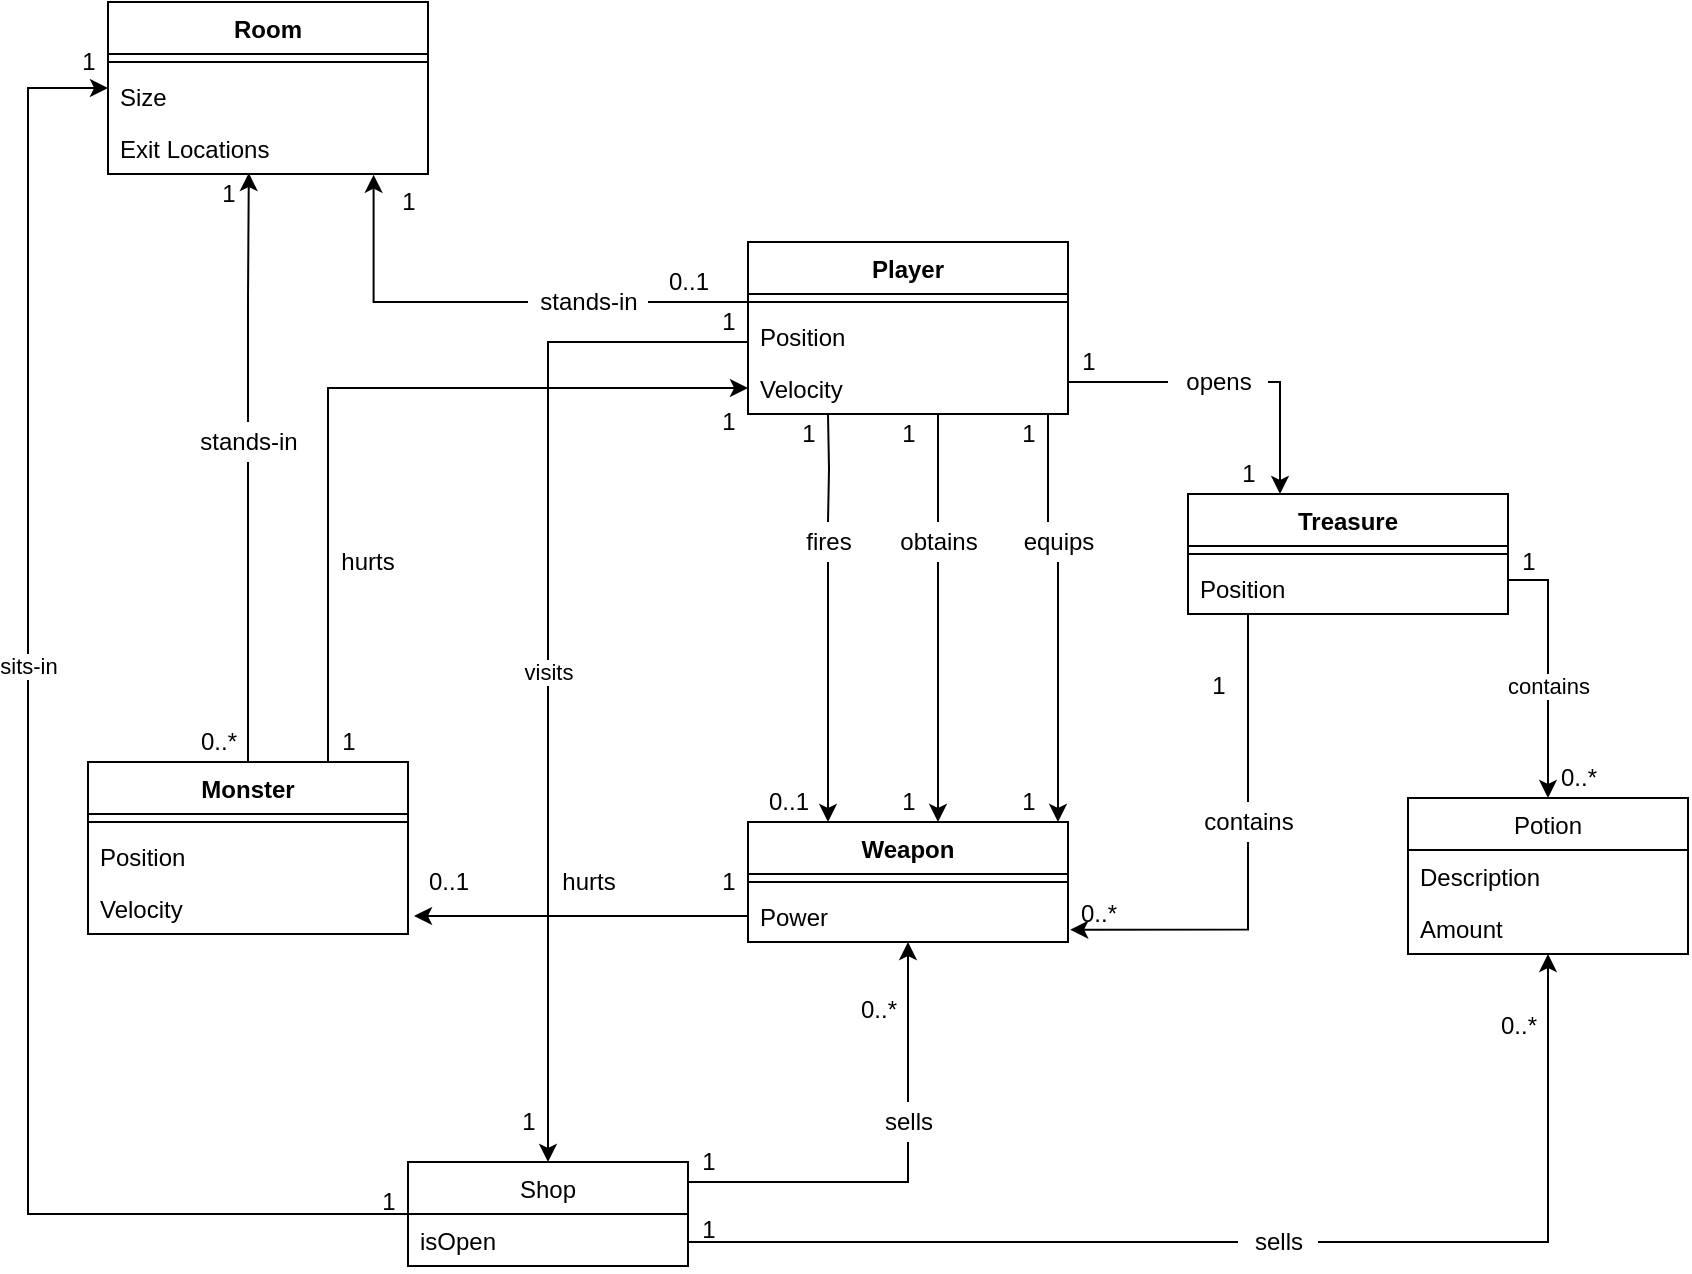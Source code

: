 <mxfile version="14.4.3" type="device" pages="3"><diagram id="K9vhv6anbX1QArwqtojp" name="Page-1"><mxGraphModel dx="4287" dy="1923" grid="1" gridSize="10" guides="1" tooltips="1" connect="1" arrows="1" fold="1" page="1" pageScale="1" pageWidth="850" pageHeight="1100" math="0" shadow="0"><root><mxCell id="0"/><mxCell id="1" parent="0"/><mxCell id="qtIE6gc3tGg0FU8P6lXg-11" style="edgeStyle=orthogonalEdgeStyle;rounded=0;orthogonalLoop=1;jettySize=auto;html=1;" parent="1" source="qtIE6gc3tGg0FU8P6lXg-16" target="qtIE6gc3tGg0FU8P6lXg-6" edge="1"><mxGeometry relative="1" as="geometry"><mxPoint x="410.0" y="296" as="sourcePoint"/><mxPoint x="409.966" y="440" as="targetPoint"/><Array as="points"><mxPoint x="410" y="460"/><mxPoint x="410" y="460"/></Array></mxGeometry></mxCell><mxCell id="qtIE6gc3tGg0FU8P6lXg-14" style="edgeStyle=orthogonalEdgeStyle;rounded=0;orthogonalLoop=1;jettySize=auto;html=1;exitX=0.5;exitY=1;exitDx=0;exitDy=0;" parent="1" source="qtIE6gc3tGg0FU8P6lXg-17" target="qtIE6gc3tGg0FU8P6lXg-6" edge="1"><mxGeometry relative="1" as="geometry"><mxPoint x="455.0" y="296" as="sourcePoint"/><mxPoint x="465.0" y="440" as="targetPoint"/><Array as="points"><mxPoint x="465" y="480"/><mxPoint x="465" y="480"/></Array></mxGeometry></mxCell><mxCell id="TmymqH10C_y8zTXWixZh-6" style="edgeStyle=orthogonalEdgeStyle;rounded=0;orthogonalLoop=1;jettySize=auto;html=1;entryX=0.5;entryY=0;entryDx=0;entryDy=0;" edge="1" parent="1" source="qtIE6gc3tGg0FU8P6lXg-1" target="6v8GReVWwn9d2kZH3V-4-2"><mxGeometry relative="1" as="geometry"><Array as="points"><mxPoint x="270" y="260"/></Array></mxGeometry></mxCell><mxCell id="TmymqH10C_y8zTXWixZh-7" value="visits" style="edgeLabel;html=1;align=center;verticalAlign=middle;resizable=0;points=[];" vertex="1" connectable="0" parent="TmymqH10C_y8zTXWixZh-6"><mxGeometry x="0.044" y="5" relative="1" as="geometry"><mxPoint x="-5" y="-1" as="offset"/></mxGeometry></mxCell><mxCell id="qtIE6gc3tGg0FU8P6lXg-1" value="Player" style="swimlane;fontStyle=1;align=center;verticalAlign=top;childLayout=stackLayout;horizontal=1;startSize=26;horizontalStack=0;resizeParent=1;resizeParentMax=0;resizeLast=0;collapsible=1;marginBottom=0;" parent="1" vertex="1"><mxGeometry x="370" y="210" width="160" height="86" as="geometry"/></mxCell><mxCell id="qtIE6gc3tGg0FU8P6lXg-3" value="" style="line;strokeWidth=1;fillColor=none;align=left;verticalAlign=middle;spacingTop=-1;spacingLeft=3;spacingRight=3;rotatable=0;labelPosition=right;points=[];portConstraint=eastwest;" parent="qtIE6gc3tGg0FU8P6lXg-1" vertex="1"><mxGeometry y="26" width="160" height="8" as="geometry"/></mxCell><mxCell id="qtIE6gc3tGg0FU8P6lXg-4" value="Position" style="text;strokeColor=none;fillColor=none;align=left;verticalAlign=top;spacingLeft=4;spacingRight=4;overflow=hidden;rotatable=0;points=[[0,0.5],[1,0.5]];portConstraint=eastwest;" parent="qtIE6gc3tGg0FU8P6lXg-1" vertex="1"><mxGeometry y="34" width="160" height="26" as="geometry"/></mxCell><mxCell id="qtIE6gc3tGg0FU8P6lXg-5" value="Velocity" style="text;strokeColor=none;fillColor=none;align=left;verticalAlign=top;spacingLeft=4;spacingRight=4;overflow=hidden;rotatable=0;points=[[0,0.5],[1,0.5]];portConstraint=eastwest;" parent="qtIE6gc3tGg0FU8P6lXg-1" vertex="1"><mxGeometry y="60" width="160" height="26" as="geometry"/></mxCell><mxCell id="qtIE6gc3tGg0FU8P6lXg-6" value="Weapon" style="swimlane;fontStyle=1;align=center;verticalAlign=top;childLayout=stackLayout;horizontal=1;startSize=26;horizontalStack=0;resizeParent=1;resizeParentMax=0;resizeLast=0;collapsible=1;marginBottom=0;" parent="1" vertex="1"><mxGeometry x="370" y="500" width="160" height="60" as="geometry"/></mxCell><mxCell id="qtIE6gc3tGg0FU8P6lXg-7" value="" style="line;strokeWidth=1;fillColor=none;align=left;verticalAlign=middle;spacingTop=-1;spacingLeft=3;spacingRight=3;rotatable=0;labelPosition=right;points=[];portConstraint=eastwest;" parent="qtIE6gc3tGg0FU8P6lXg-6" vertex="1"><mxGeometry y="26" width="160" height="8" as="geometry"/></mxCell><mxCell id="qtIE6gc3tGg0FU8P6lXg-8" value="Power" style="text;strokeColor=none;fillColor=none;align=left;verticalAlign=top;spacingLeft=4;spacingRight=4;overflow=hidden;rotatable=0;points=[[0,0.5],[1,0.5]];portConstraint=eastwest;" parent="qtIE6gc3tGg0FU8P6lXg-6" vertex="1"><mxGeometry y="34" width="160" height="26" as="geometry"/></mxCell><mxCell id="qtIE6gc3tGg0FU8P6lXg-19" style="edgeStyle=orthogonalEdgeStyle;rounded=0;orthogonalLoop=1;jettySize=auto;html=1;" parent="1" source="qtIE6gc3tGg0FU8P6lXg-20" target="qtIE6gc3tGg0FU8P6lXg-6" edge="1"><mxGeometry relative="1" as="geometry"><mxPoint x="540" y="296" as="sourcePoint"/><mxPoint x="519.966" y="440" as="targetPoint"/><Array as="points"><mxPoint x="525" y="460"/><mxPoint x="525" y="460"/></Array></mxGeometry></mxCell><mxCell id="qtIE6gc3tGg0FU8P6lXg-21" value="1" style="text;html=1;align=center;verticalAlign=middle;resizable=0;points=[];autosize=1;" parent="1" vertex="1"><mxGeometry x="500" y="296" width="20" height="20" as="geometry"/></mxCell><mxCell id="qtIE6gc3tGg0FU8P6lXg-22" value="1" style="text;html=1;align=center;verticalAlign=middle;resizable=0;points=[];autosize=1;" parent="1" vertex="1"><mxGeometry x="500" y="480" width="20" height="20" as="geometry"/></mxCell><mxCell id="qtIE6gc3tGg0FU8P6lXg-25" value="1" style="text;html=1;align=center;verticalAlign=middle;resizable=0;points=[];autosize=1;" parent="1" vertex="1"><mxGeometry x="440" y="296" width="20" height="20" as="geometry"/></mxCell><mxCell id="qtIE6gc3tGg0FU8P6lXg-26" value="1" style="text;html=1;align=center;verticalAlign=middle;resizable=0;points=[];autosize=1;" parent="1" vertex="1"><mxGeometry x="440" y="480" width="20" height="20" as="geometry"/></mxCell><mxCell id="qtIE6gc3tGg0FU8P6lXg-27" value="1" style="text;html=1;align=center;verticalAlign=middle;resizable=0;points=[];autosize=1;" parent="1" vertex="1"><mxGeometry x="390" y="296" width="20" height="20" as="geometry"/></mxCell><mxCell id="qtIE6gc3tGg0FU8P6lXg-28" value="0..1" style="text;html=1;align=center;verticalAlign=middle;resizable=0;points=[];autosize=1;" parent="1" vertex="1"><mxGeometry x="370" y="480" width="40" height="20" as="geometry"/></mxCell><mxCell id="qtIE6gc3tGg0FU8P6lXg-106" style="edgeStyle=orthogonalEdgeStyle;rounded=0;orthogonalLoop=1;jettySize=auto;html=1;entryX=1.007;entryY=0.763;entryDx=0;entryDy=0;entryPerimeter=0;" parent="1" source="qtIE6gc3tGg0FU8P6lXg-107" target="qtIE6gc3tGg0FU8P6lXg-8" edge="1"><mxGeometry relative="1" as="geometry"><mxPoint x="590" y="560" as="sourcePoint"/></mxGeometry></mxCell><mxCell id="6v8GReVWwn9d2kZH3V-4-29" style="edgeStyle=orthogonalEdgeStyle;rounded=0;orthogonalLoop=1;jettySize=auto;html=1;startArrow=none;startFill=0;endArrow=classic;endFill=1;" parent="1" source="qtIE6gc3tGg0FU8P6lXg-37" target="6v8GReVWwn9d2kZH3V-4-20" edge="1"><mxGeometry relative="1" as="geometry"><Array as="points"><mxPoint x="770" y="379"/></Array></mxGeometry></mxCell><mxCell id="6v8GReVWwn9d2kZH3V-4-30" value="contains" style="edgeLabel;html=1;align=center;verticalAlign=middle;resizable=0;points=[];" parent="6v8GReVWwn9d2kZH3V-4-29" vertex="1" connectable="0"><mxGeometry x="-0.163" y="3" relative="1" as="geometry"><mxPoint x="-3.03" y="18.74" as="offset"/></mxGeometry></mxCell><mxCell id="qtIE6gc3tGg0FU8P6lXg-37" value="Treasure" style="swimlane;fontStyle=1;align=center;verticalAlign=top;childLayout=stackLayout;horizontal=1;startSize=26;horizontalStack=0;resizeParent=1;resizeParentMax=0;resizeLast=0;collapsible=1;marginBottom=0;" parent="1" vertex="1"><mxGeometry x="590" y="336" width="160" height="60" as="geometry"/></mxCell><mxCell id="qtIE6gc3tGg0FU8P6lXg-38" value="" style="line;strokeWidth=1;fillColor=none;align=left;verticalAlign=middle;spacingTop=-1;spacingLeft=3;spacingRight=3;rotatable=0;labelPosition=right;points=[];portConstraint=eastwest;" parent="qtIE6gc3tGg0FU8P6lXg-37" vertex="1"><mxGeometry y="26" width="160" height="8" as="geometry"/></mxCell><mxCell id="qtIE6gc3tGg0FU8P6lXg-39" value="Position" style="text;strokeColor=none;fillColor=none;align=left;verticalAlign=top;spacingLeft=4;spacingRight=4;overflow=hidden;rotatable=0;points=[[0,0.5],[1,0.5]];portConstraint=eastwest;" parent="qtIE6gc3tGg0FU8P6lXg-37" vertex="1"><mxGeometry y="34" width="160" height="26" as="geometry"/></mxCell><mxCell id="qtIE6gc3tGg0FU8P6lXg-44" value="1" style="text;html=1;align=center;verticalAlign=middle;resizable=0;points=[];autosize=1;" parent="1" vertex="1"><mxGeometry x="530" y="260" width="20" height="20" as="geometry"/></mxCell><mxCell id="qtIE6gc3tGg0FU8P6lXg-45" value="1" style="text;html=1;align=center;verticalAlign=middle;resizable=0;points=[];autosize=1;" parent="1" vertex="1"><mxGeometry x="610" y="316" width="20" height="20" as="geometry"/></mxCell><mxCell id="qtIE6gc3tGg0FU8P6lXg-49" style="edgeStyle=orthogonalEdgeStyle;rounded=0;orthogonalLoop=1;jettySize=auto;html=1;" parent="1" source="qtIE6gc3tGg0FU8P6lXg-43" target="qtIE6gc3tGg0FU8P6lXg-37" edge="1"><mxGeometry relative="1" as="geometry"><mxPoint x="900" y="590" as="targetPoint"/><Array as="points"><mxPoint x="636" y="280"/></Array></mxGeometry></mxCell><mxCell id="6v8GReVWwn9d2kZH3V-4-4" style="edgeStyle=orthogonalEdgeStyle;rounded=0;orthogonalLoop=1;jettySize=auto;html=1;startArrow=classic;startFill=1;endArrow=none;endFill=0;" parent="1" source="qtIE6gc3tGg0FU8P6lXg-50" target="6v8GReVWwn9d2kZH3V-4-2" edge="1"><mxGeometry relative="1" as="geometry"><mxPoint x="10" y="620" as="targetPoint"/><Array as="points"><mxPoint x="10" y="133"/><mxPoint x="10" y="696"/></Array></mxGeometry></mxCell><mxCell id="6v8GReVWwn9d2kZH3V-4-5" value="&lt;div&gt;sits-in&lt;/div&gt;" style="edgeLabel;html=1;align=center;verticalAlign=middle;resizable=0;points=[];" parent="6v8GReVWwn9d2kZH3V-4-4" vertex="1" connectable="0"><mxGeometry x="-0.021" y="-1" relative="1" as="geometry"><mxPoint x="1" y="-59.57" as="offset"/></mxGeometry></mxCell><mxCell id="qtIE6gc3tGg0FU8P6lXg-50" value="Room" style="swimlane;fontStyle=1;align=center;verticalAlign=top;childLayout=stackLayout;horizontal=1;startSize=26;horizontalStack=0;resizeParent=1;resizeParentMax=0;resizeLast=0;collapsible=1;marginBottom=0;" parent="1" vertex="1"><mxGeometry x="50" y="90" width="160" height="86" as="geometry"/></mxCell><mxCell id="qtIE6gc3tGg0FU8P6lXg-51" value="" style="line;strokeWidth=1;fillColor=none;align=left;verticalAlign=middle;spacingTop=-1;spacingLeft=3;spacingRight=3;rotatable=0;labelPosition=right;points=[];portConstraint=eastwest;" parent="qtIE6gc3tGg0FU8P6lXg-50" vertex="1"><mxGeometry y="26" width="160" height="8" as="geometry"/></mxCell><mxCell id="qtIE6gc3tGg0FU8P6lXg-52" value="Size" style="text;strokeColor=none;fillColor=none;align=left;verticalAlign=top;spacingLeft=4;spacingRight=4;overflow=hidden;rotatable=0;points=[[0,0.5],[1,0.5]];portConstraint=eastwest;" parent="qtIE6gc3tGg0FU8P6lXg-50" vertex="1"><mxGeometry y="34" width="160" height="26" as="geometry"/></mxCell><mxCell id="qtIE6gc3tGg0FU8P6lXg-53" value="Exit Locations" style="text;strokeColor=none;fillColor=none;align=left;verticalAlign=top;spacingLeft=4;spacingRight=4;overflow=hidden;rotatable=0;points=[[0,0.5],[1,0.5]];portConstraint=eastwest;" parent="qtIE6gc3tGg0FU8P6lXg-50" vertex="1"><mxGeometry y="60" width="160" height="26" as="geometry"/></mxCell><mxCell id="qtIE6gc3tGg0FU8P6lXg-56" value="0..1" style="text;html=1;align=center;verticalAlign=middle;resizable=0;points=[];autosize=1;" parent="1" vertex="1"><mxGeometry x="320" y="220" width="40" height="20" as="geometry"/></mxCell><mxCell id="qtIE6gc3tGg0FU8P6lXg-57" value="1" style="text;html=1;align=center;verticalAlign=middle;resizable=0;points=[];autosize=1;" parent="1" vertex="1"><mxGeometry x="190" y="180" width="20" height="20" as="geometry"/></mxCell><mxCell id="qtIE6gc3tGg0FU8P6lXg-65" style="edgeStyle=orthogonalEdgeStyle;rounded=0;orthogonalLoop=1;jettySize=auto;html=1;entryX=0.44;entryY=0.981;entryDx=0;entryDy=0;entryPerimeter=0;" parent="1" source="qtIE6gc3tGg0FU8P6lXg-67" target="qtIE6gc3tGg0FU8P6lXg-53" edge="1"><mxGeometry relative="1" as="geometry"/></mxCell><mxCell id="qtIE6gc3tGg0FU8P6lXg-58" value="Monster" style="swimlane;fontStyle=1;align=center;verticalAlign=top;childLayout=stackLayout;horizontal=1;startSize=26;horizontalStack=0;resizeParent=1;resizeParentMax=0;resizeLast=0;collapsible=1;marginBottom=0;" parent="1" vertex="1"><mxGeometry x="40" y="470" width="160" height="86" as="geometry"/></mxCell><mxCell id="qtIE6gc3tGg0FU8P6lXg-59" value="" style="line;strokeWidth=1;fillColor=none;align=left;verticalAlign=middle;spacingTop=-1;spacingLeft=3;spacingRight=3;rotatable=0;labelPosition=right;points=[];portConstraint=eastwest;" parent="qtIE6gc3tGg0FU8P6lXg-58" vertex="1"><mxGeometry y="26" width="160" height="8" as="geometry"/></mxCell><mxCell id="qtIE6gc3tGg0FU8P6lXg-60" value="Position" style="text;strokeColor=none;fillColor=none;align=left;verticalAlign=top;spacingLeft=4;spacingRight=4;overflow=hidden;rotatable=0;points=[[0,0.5],[1,0.5]];portConstraint=eastwest;" parent="qtIE6gc3tGg0FU8P6lXg-58" vertex="1"><mxGeometry y="34" width="160" height="26" as="geometry"/></mxCell><mxCell id="qtIE6gc3tGg0FU8P6lXg-61" value="Velocity" style="text;strokeColor=none;fillColor=none;align=left;verticalAlign=top;spacingLeft=4;spacingRight=4;overflow=hidden;rotatable=0;points=[[0,0.5],[1,0.5]];portConstraint=eastwest;" parent="qtIE6gc3tGg0FU8P6lXg-58" vertex="1"><mxGeometry y="60" width="160" height="26" as="geometry"/></mxCell><mxCell id="qtIE6gc3tGg0FU8P6lXg-66" value="1" style="text;html=1;align=center;verticalAlign=middle;resizable=0;points=[];autosize=1;" parent="1" vertex="1"><mxGeometry x="100" y="176" width="20" height="20" as="geometry"/></mxCell><mxCell id="qtIE6gc3tGg0FU8P6lXg-68" value="0..*" style="text;html=1;align=center;verticalAlign=middle;resizable=0;points=[];autosize=1;" parent="1" vertex="1"><mxGeometry x="90" y="450" width="30" height="20" as="geometry"/></mxCell><mxCell id="qtIE6gc3tGg0FU8P6lXg-75" value="0..1" style="text;html=1;align=center;verticalAlign=middle;resizable=0;points=[];autosize=1;" parent="1" vertex="1"><mxGeometry x="200" y="520" width="40" height="20" as="geometry"/></mxCell><mxCell id="qtIE6gc3tGg0FU8P6lXg-82" style="edgeStyle=orthogonalEdgeStyle;rounded=0;orthogonalLoop=1;jettySize=auto;html=1;exitX=0;exitY=0.5;exitDx=0;exitDy=0;entryX=0.83;entryY=1.013;entryDx=0;entryDy=0;entryPerimeter=0;" parent="1" source="qtIE6gc3tGg0FU8P6lXg-55" target="qtIE6gc3tGg0FU8P6lXg-53" edge="1"><mxGeometry relative="1" as="geometry"><Array as="points"/></mxGeometry></mxCell><mxCell id="qtIE6gc3tGg0FU8P6lXg-88" value="1" style="text;html=1;align=center;verticalAlign=middle;resizable=0;points=[];autosize=1;" parent="1" vertex="1"><mxGeometry x="160" y="450" width="20" height="20" as="geometry"/></mxCell><mxCell id="qtIE6gc3tGg0FU8P6lXg-101" value="1" style="text;html=1;align=center;verticalAlign=middle;resizable=0;points=[];autosize=1;" parent="1" vertex="1"><mxGeometry x="350" y="290" width="20" height="20" as="geometry"/></mxCell><mxCell id="qtIE6gc3tGg0FU8P6lXg-109" value="0..*" style="text;html=1;align=center;verticalAlign=middle;resizable=0;points=[];autosize=1;" parent="1" vertex="1"><mxGeometry x="530" y="536" width="30" height="20" as="geometry"/></mxCell><mxCell id="6v8GReVWwn9d2kZH3V-4-33" style="edgeStyle=orthogonalEdgeStyle;rounded=0;orthogonalLoop=1;jettySize=auto;html=1;startArrow=none;startFill=0;endArrow=classic;endFill=1;" parent="1" source="6v8GReVWwn9d2kZH3V-4-34" target="qtIE6gc3tGg0FU8P6lXg-6" edge="1"><mxGeometry relative="1" as="geometry"/></mxCell><mxCell id="6v8GReVWwn9d2kZH3V-4-38" style="edgeStyle=orthogonalEdgeStyle;rounded=0;orthogonalLoop=1;jettySize=auto;html=1;startArrow=none;startFill=0;endArrow=classic;endFill=1;" parent="1" source="6v8GReVWwn9d2kZH3V-4-39" target="6v8GReVWwn9d2kZH3V-4-20" edge="1"><mxGeometry relative="1" as="geometry"><Array as="points"><mxPoint x="770" y="710"/></Array></mxGeometry></mxCell><mxCell id="6v8GReVWwn9d2kZH3V-4-2" value="Shop" style="swimlane;fontStyle=0;childLayout=stackLayout;horizontal=1;startSize=26;fillColor=none;horizontalStack=0;resizeParent=1;resizeParentMax=0;resizeLast=0;collapsible=1;marginBottom=0;" parent="1" vertex="1"><mxGeometry x="200" y="670" width="140" height="52" as="geometry"/></mxCell><mxCell id="6v8GReVWwn9d2kZH3V-4-3" value="isOpen" style="text;strokeColor=none;fillColor=none;align=left;verticalAlign=top;spacingLeft=4;spacingRight=4;overflow=hidden;rotatable=0;points=[[0,0.5],[1,0.5]];portConstraint=eastwest;" parent="6v8GReVWwn9d2kZH3V-4-2" vertex="1"><mxGeometry y="26" width="140" height="26" as="geometry"/></mxCell><mxCell id="6v8GReVWwn9d2kZH3V-4-7" value="1" style="text;html=1;align=center;verticalAlign=middle;resizable=0;points=[];autosize=1;" parent="1" vertex="1"><mxGeometry x="30" y="110" width="20" height="20" as="geometry"/></mxCell><mxCell id="qtIE6gc3tGg0FU8P6lXg-76" value="hurts" style="text;html=1;align=center;verticalAlign=middle;resizable=0;points=[];autosize=1;" parent="1" vertex="1"><mxGeometry x="270" y="520" width="40" height="20" as="geometry"/></mxCell><mxCell id="qtIE6gc3tGg0FU8P6lXg-55" value="stands-in" style="text;html=1;align=center;verticalAlign=middle;resizable=0;points=[];autosize=1;" parent="1" vertex="1"><mxGeometry x="260" y="230" width="60" height="20" as="geometry"/></mxCell><mxCell id="6v8GReVWwn9d2kZH3V-4-10" style="edgeStyle=orthogonalEdgeStyle;rounded=0;orthogonalLoop=1;jettySize=auto;html=1;endArrow=none;endFill=0;" parent="1" source="qtIE6gc3tGg0FU8P6lXg-1" target="qtIE6gc3tGg0FU8P6lXg-55" edge="1"><mxGeometry relative="1" as="geometry"><Array as="points"><mxPoint x="360" y="240"/><mxPoint x="360" y="240"/></Array><mxPoint x="510.0" y="267" as="sourcePoint"/><mxPoint x="370" y="210" as="targetPoint"/></mxGeometry></mxCell><mxCell id="6v8GReVWwn9d2kZH3V-4-11" style="edgeStyle=orthogonalEdgeStyle;rounded=0;orthogonalLoop=1;jettySize=auto;html=1;exitX=0.75;exitY=0;exitDx=0;exitDy=0;entryX=0;entryY=0.5;entryDx=0;entryDy=0;" parent="1" source="qtIE6gc3tGg0FU8P6lXg-58" target="qtIE6gc3tGg0FU8P6lXg-5" edge="1"><mxGeometry relative="1" as="geometry"><mxPoint x="160" y="470" as="sourcePoint"/><mxPoint x="160" y="280" as="targetPoint"/></mxGeometry></mxCell><mxCell id="qtIE6gc3tGg0FU8P6lXg-16" value="fires" style="text;html=1;align=center;verticalAlign=middle;resizable=0;points=[];autosize=1;" parent="1" vertex="1"><mxGeometry x="390" y="350" width="40" height="20" as="geometry"/></mxCell><mxCell id="6v8GReVWwn9d2kZH3V-4-12" style="edgeStyle=orthogonalEdgeStyle;rounded=0;orthogonalLoop=1;jettySize=auto;html=1;exitX=0.25;exitY=1;exitDx=0;exitDy=0;endArrow=none;endFill=0;" parent="1" target="qtIE6gc3tGg0FU8P6lXg-16" edge="1"><mxGeometry relative="1" as="geometry"><mxPoint x="410.0" y="296" as="sourcePoint"/><mxPoint x="410.0" y="400" as="targetPoint"/></mxGeometry></mxCell><mxCell id="qtIE6gc3tGg0FU8P6lXg-17" value="obtains" style="text;html=1;align=center;verticalAlign=middle;resizable=0;points=[];autosize=1;" parent="1" vertex="1"><mxGeometry x="440" y="350" width="50" height="20" as="geometry"/></mxCell><mxCell id="6v8GReVWwn9d2kZH3V-4-13" style="edgeStyle=orthogonalEdgeStyle;rounded=0;orthogonalLoop=1;jettySize=auto;html=1;exitX=0.5;exitY=1;exitDx=0;exitDy=0;endArrow=none;endFill=0;" parent="1" target="qtIE6gc3tGg0FU8P6lXg-17" edge="1"><mxGeometry relative="1" as="geometry"><mxPoint x="455.0" y="296" as="sourcePoint"/><mxPoint x="455.0" y="400" as="targetPoint"/><Array as="points"><mxPoint x="465" y="296"/></Array></mxGeometry></mxCell><mxCell id="qtIE6gc3tGg0FU8P6lXg-20" value="equips" style="text;html=1;align=center;verticalAlign=middle;resizable=0;points=[];autosize=1;" parent="1" vertex="1"><mxGeometry x="500" y="350" width="50" height="20" as="geometry"/></mxCell><mxCell id="6v8GReVWwn9d2kZH3V-4-14" style="edgeStyle=orthogonalEdgeStyle;rounded=0;orthogonalLoop=1;jettySize=auto;html=1;endArrow=none;endFill=0;" parent="1" target="qtIE6gc3tGg0FU8P6lXg-20" edge="1"><mxGeometry relative="1" as="geometry"><mxPoint x="530" y="296" as="sourcePoint"/><mxPoint x="540" y="400" as="targetPoint"/><Array as="points"><mxPoint x="520" y="296"/><mxPoint x="520" y="350"/></Array></mxGeometry></mxCell><mxCell id="qtIE6gc3tGg0FU8P6lXg-77" value="1" style="text;html=1;align=center;verticalAlign=middle;resizable=0;points=[];autosize=1;" parent="1" vertex="1"><mxGeometry x="350" y="520" width="20" height="20" as="geometry"/></mxCell><mxCell id="6v8GReVWwn9d2kZH3V-4-15" style="edgeStyle=orthogonalEdgeStyle;rounded=0;orthogonalLoop=1;jettySize=auto;html=1;" parent="1" source="qtIE6gc3tGg0FU8P6lXg-6" target="qtIE6gc3tGg0FU8P6lXg-77" edge="1"><mxGeometry relative="1" as="geometry"><mxPoint x="370.029" y="540.028" as="sourcePoint"/><mxPoint x="300" y="540.029" as="targetPoint"/><Array as="points"><mxPoint x="370" y="540"/></Array></mxGeometry></mxCell><mxCell id="qtIE6gc3tGg0FU8P6lXg-67" value="stands-in" style="text;html=1;align=center;verticalAlign=middle;resizable=0;points=[];autosize=1;" parent="1" vertex="1"><mxGeometry x="90" y="300" width="60" height="20" as="geometry"/></mxCell><mxCell id="6v8GReVWwn9d2kZH3V-4-16" style="edgeStyle=orthogonalEdgeStyle;rounded=0;orthogonalLoop=1;jettySize=auto;html=1;endArrow=none;endFill=0;" parent="1" source="qtIE6gc3tGg0FU8P6lXg-58" target="qtIE6gc3tGg0FU8P6lXg-67" edge="1"><mxGeometry relative="1" as="geometry"><mxPoint x="120.029" y="470" as="sourcePoint"/><mxPoint x="120.4" y="175.506" as="targetPoint"/><Array as="points"/></mxGeometry></mxCell><mxCell id="qtIE6gc3tGg0FU8P6lXg-107" value="contains" style="text;html=1;align=center;verticalAlign=middle;resizable=0;points=[];autosize=1;" parent="1" vertex="1"><mxGeometry x="590" y="490" width="60" height="20" as="geometry"/></mxCell><mxCell id="6v8GReVWwn9d2kZH3V-4-17" style="edgeStyle=orthogonalEdgeStyle;rounded=0;orthogonalLoop=1;jettySize=auto;html=1;endArrow=none;endFill=0;" parent="1" source="qtIE6gc3tGg0FU8P6lXg-37" target="qtIE6gc3tGg0FU8P6lXg-107" edge="1"><mxGeometry relative="1" as="geometry"><mxPoint x="770" y="519.0" as="sourcePoint"/><mxPoint x="581.12" y="716.838" as="targetPoint"/><Array as="points"><mxPoint x="620" y="440"/><mxPoint x="620" y="440"/></Array></mxGeometry></mxCell><mxCell id="6v8GReVWwn9d2kZH3V-4-6" value="1" style="text;html=1;align=center;verticalAlign=middle;resizable=0;points=[];autosize=1;" parent="1" vertex="1"><mxGeometry x="120" y="680" width="140" height="20" as="geometry"/></mxCell><mxCell id="qtIE6gc3tGg0FU8P6lXg-43" value="opens" style="text;html=1;align=center;verticalAlign=middle;resizable=0;points=[];autosize=1;" parent="1" vertex="1"><mxGeometry x="580" y="270" width="50" height="20" as="geometry"/></mxCell><mxCell id="6v8GReVWwn9d2kZH3V-4-18" style="edgeStyle=orthogonalEdgeStyle;rounded=0;orthogonalLoop=1;jettySize=auto;html=1;exitX=1;exitY=0.5;exitDx=0;exitDy=0;endArrow=none;endFill=0;" parent="1" source="qtIE6gc3tGg0FU8P6lXg-4" target="qtIE6gc3tGg0FU8P6lXg-43" edge="1"><mxGeometry relative="1" as="geometry"><mxPoint x="530" y="257" as="sourcePoint"/><mxPoint x="590" y="343" as="targetPoint"/><Array as="points"><mxPoint x="530" y="280"/></Array></mxGeometry></mxCell><mxCell id="6v8GReVWwn9d2kZH3V-4-20" value="Potion" style="swimlane;fontStyle=0;childLayout=stackLayout;horizontal=1;startSize=26;fillColor=none;horizontalStack=0;resizeParent=1;resizeParentMax=0;resizeLast=0;collapsible=1;marginBottom=0;" parent="1" vertex="1"><mxGeometry x="700" y="488" width="140" height="78" as="geometry"/></mxCell><mxCell id="6v8GReVWwn9d2kZH3V-4-21" value="Description" style="text;strokeColor=none;fillColor=none;align=left;verticalAlign=top;spacingLeft=4;spacingRight=4;overflow=hidden;rotatable=0;points=[[0,0.5],[1,0.5]];portConstraint=eastwest;" parent="6v8GReVWwn9d2kZH3V-4-20" vertex="1"><mxGeometry y="26" width="140" height="26" as="geometry"/></mxCell><mxCell id="6v8GReVWwn9d2kZH3V-4-23" value="Amount" style="text;strokeColor=none;fillColor=none;align=left;verticalAlign=top;spacingLeft=4;spacingRight=4;overflow=hidden;rotatable=0;points=[[0,0.5],[1,0.5]];portConstraint=eastwest;" parent="6v8GReVWwn9d2kZH3V-4-20" vertex="1"><mxGeometry y="52" width="140" height="26" as="geometry"/></mxCell><mxCell id="qtIE6gc3tGg0FU8P6lXg-108" value="1" style="text;html=1;align=center;verticalAlign=middle;resizable=0;points=[];autosize=1;" parent="1" vertex="1"><mxGeometry x="595" y="422" width="20" height="20" as="geometry"/></mxCell><mxCell id="6v8GReVWwn9d2kZH3V-4-31" value="1" style="text;html=1;align=center;verticalAlign=middle;resizable=0;points=[];autosize=1;" parent="1" vertex="1"><mxGeometry x="750" y="360" width="20" height="20" as="geometry"/></mxCell><mxCell id="6v8GReVWwn9d2kZH3V-4-32" value="0..*" style="text;html=1;align=center;verticalAlign=middle;resizable=0;points=[];autosize=1;" parent="1" vertex="1"><mxGeometry x="770" y="468" width="30" height="20" as="geometry"/></mxCell><mxCell id="6v8GReVWwn9d2kZH3V-4-34" value="sells" style="text;html=1;align=center;verticalAlign=middle;resizable=0;points=[];autosize=1;" parent="1" vertex="1"><mxGeometry x="430" y="640" width="40" height="20" as="geometry"/></mxCell><mxCell id="6v8GReVWwn9d2kZH3V-4-35" style="edgeStyle=orthogonalEdgeStyle;rounded=0;orthogonalLoop=1;jettySize=auto;html=1;startArrow=none;startFill=0;endArrow=none;endFill=0;" parent="1" source="6v8GReVWwn9d2kZH3V-4-2" target="6v8GReVWwn9d2kZH3V-4-34" edge="1"><mxGeometry relative="1" as="geometry"><mxPoint x="340.0" y="696" as="sourcePoint"/><mxPoint x="449.966" y="586" as="targetPoint"/><Array as="points"><mxPoint x="450" y="680"/></Array></mxGeometry></mxCell><mxCell id="6v8GReVWwn9d2kZH3V-4-36" value="1" style="text;html=1;align=center;verticalAlign=middle;resizable=0;points=[];autosize=1;" parent="1" vertex="1"><mxGeometry x="340" y="660" width="20" height="20" as="geometry"/></mxCell><mxCell id="6v8GReVWwn9d2kZH3V-4-37" value="&lt;div&gt;0..*&lt;/div&gt;&lt;div&gt;&lt;br&gt;&lt;/div&gt;" style="text;html=1;align=center;verticalAlign=middle;resizable=0;points=[];autosize=1;" parent="1" vertex="1"><mxGeometry x="420" y="586" width="30" height="30" as="geometry"/></mxCell><mxCell id="6v8GReVWwn9d2kZH3V-4-39" value="sells" style="text;html=1;align=center;verticalAlign=middle;resizable=0;points=[];autosize=1;" parent="1" vertex="1"><mxGeometry x="615" y="700" width="40" height="20" as="geometry"/></mxCell><mxCell id="6v8GReVWwn9d2kZH3V-4-40" style="edgeStyle=orthogonalEdgeStyle;rounded=0;orthogonalLoop=1;jettySize=auto;html=1;startArrow=none;startFill=0;endArrow=none;endFill=0;" parent="1" source="6v8GReVWwn9d2kZH3V-4-2" target="6v8GReVWwn9d2kZH3V-4-39" edge="1"><mxGeometry relative="1" as="geometry"><mxPoint x="340.0" y="710" as="sourcePoint"/><mxPoint x="769.966" y="592" as="targetPoint"/><Array as="points"><mxPoint x="420" y="710"/><mxPoint x="420" y="710"/></Array></mxGeometry></mxCell><mxCell id="6v8GReVWwn9d2kZH3V-4-41" value="1" style="text;html=1;align=center;verticalAlign=middle;resizable=0;points=[];autosize=1;" parent="1" vertex="1"><mxGeometry x="340" y="694" width="20" height="20" as="geometry"/></mxCell><mxCell id="6v8GReVWwn9d2kZH3V-4-42" value="0..*" style="text;html=1;align=center;verticalAlign=middle;resizable=0;points=[];autosize=1;" parent="1" vertex="1"><mxGeometry x="740" y="592" width="30" height="20" as="geometry"/></mxCell><mxCell id="TmymqH10C_y8zTXWixZh-3" style="edgeStyle=orthogonalEdgeStyle;rounded=0;orthogonalLoop=1;jettySize=auto;html=1;exitX=0;exitY=0.5;exitDx=0;exitDy=0;" edge="1" parent="1" source="qtIE6gc3tGg0FU8P6lXg-8"><mxGeometry relative="1" as="geometry"><mxPoint x="363" y="547" as="sourcePoint"/><mxPoint x="203" y="547" as="targetPoint"/></mxGeometry></mxCell><mxCell id="TmymqH10C_y8zTXWixZh-8" value="1" style="text;html=1;align=center;verticalAlign=middle;resizable=0;points=[];autosize=1;" vertex="1" parent="1"><mxGeometry x="250" y="640" width="20" height="20" as="geometry"/></mxCell><mxCell id="TmymqH10C_y8zTXWixZh-9" value="1" style="text;html=1;align=center;verticalAlign=middle;resizable=0;points=[];autosize=1;" vertex="1" parent="1"><mxGeometry x="350" y="240" width="20" height="20" as="geometry"/></mxCell><mxCell id="TmymqH10C_y8zTXWixZh-12" value="hurts" style="text;html=1;strokeColor=none;fillColor=none;align=center;verticalAlign=middle;whiteSpace=wrap;rounded=0;" vertex="1" parent="1"><mxGeometry x="160" y="360" width="40" height="20" as="geometry"/></mxCell></root></mxGraphModel></diagram><diagram id="GcdT342-BDZrj_1qeLF7" name="Page-1"><mxGraphModel dx="782" dy="432" grid="1" gridSize="10" guides="1" tooltips="1" connect="1" arrows="1" fold="1" page="1" pageScale="1" pageWidth="850" pageHeight="1100" math="0" shadow="0"><root><mxCell id="0"/><mxCell id="1" parent="0"/></root></mxGraphModel></diagram><diagram id="YGDuVq3V11T7JHRMnUmE" name="Page-3"><mxGraphModel dx="782" dy="432" grid="1" gridSize="10" guides="1" tooltips="1" connect="1" arrows="1" fold="1" page="1" pageScale="1" pageWidth="850" pageHeight="1100" math="0" shadow="0"><root><mxCell id="siOdcIsTTfPGUXQ316ud-0"/><mxCell id="siOdcIsTTfPGUXQ316ud-1" parent="siOdcIsTTfPGUXQ316ud-0"/></root></mxGraphModel></diagram></mxfile>